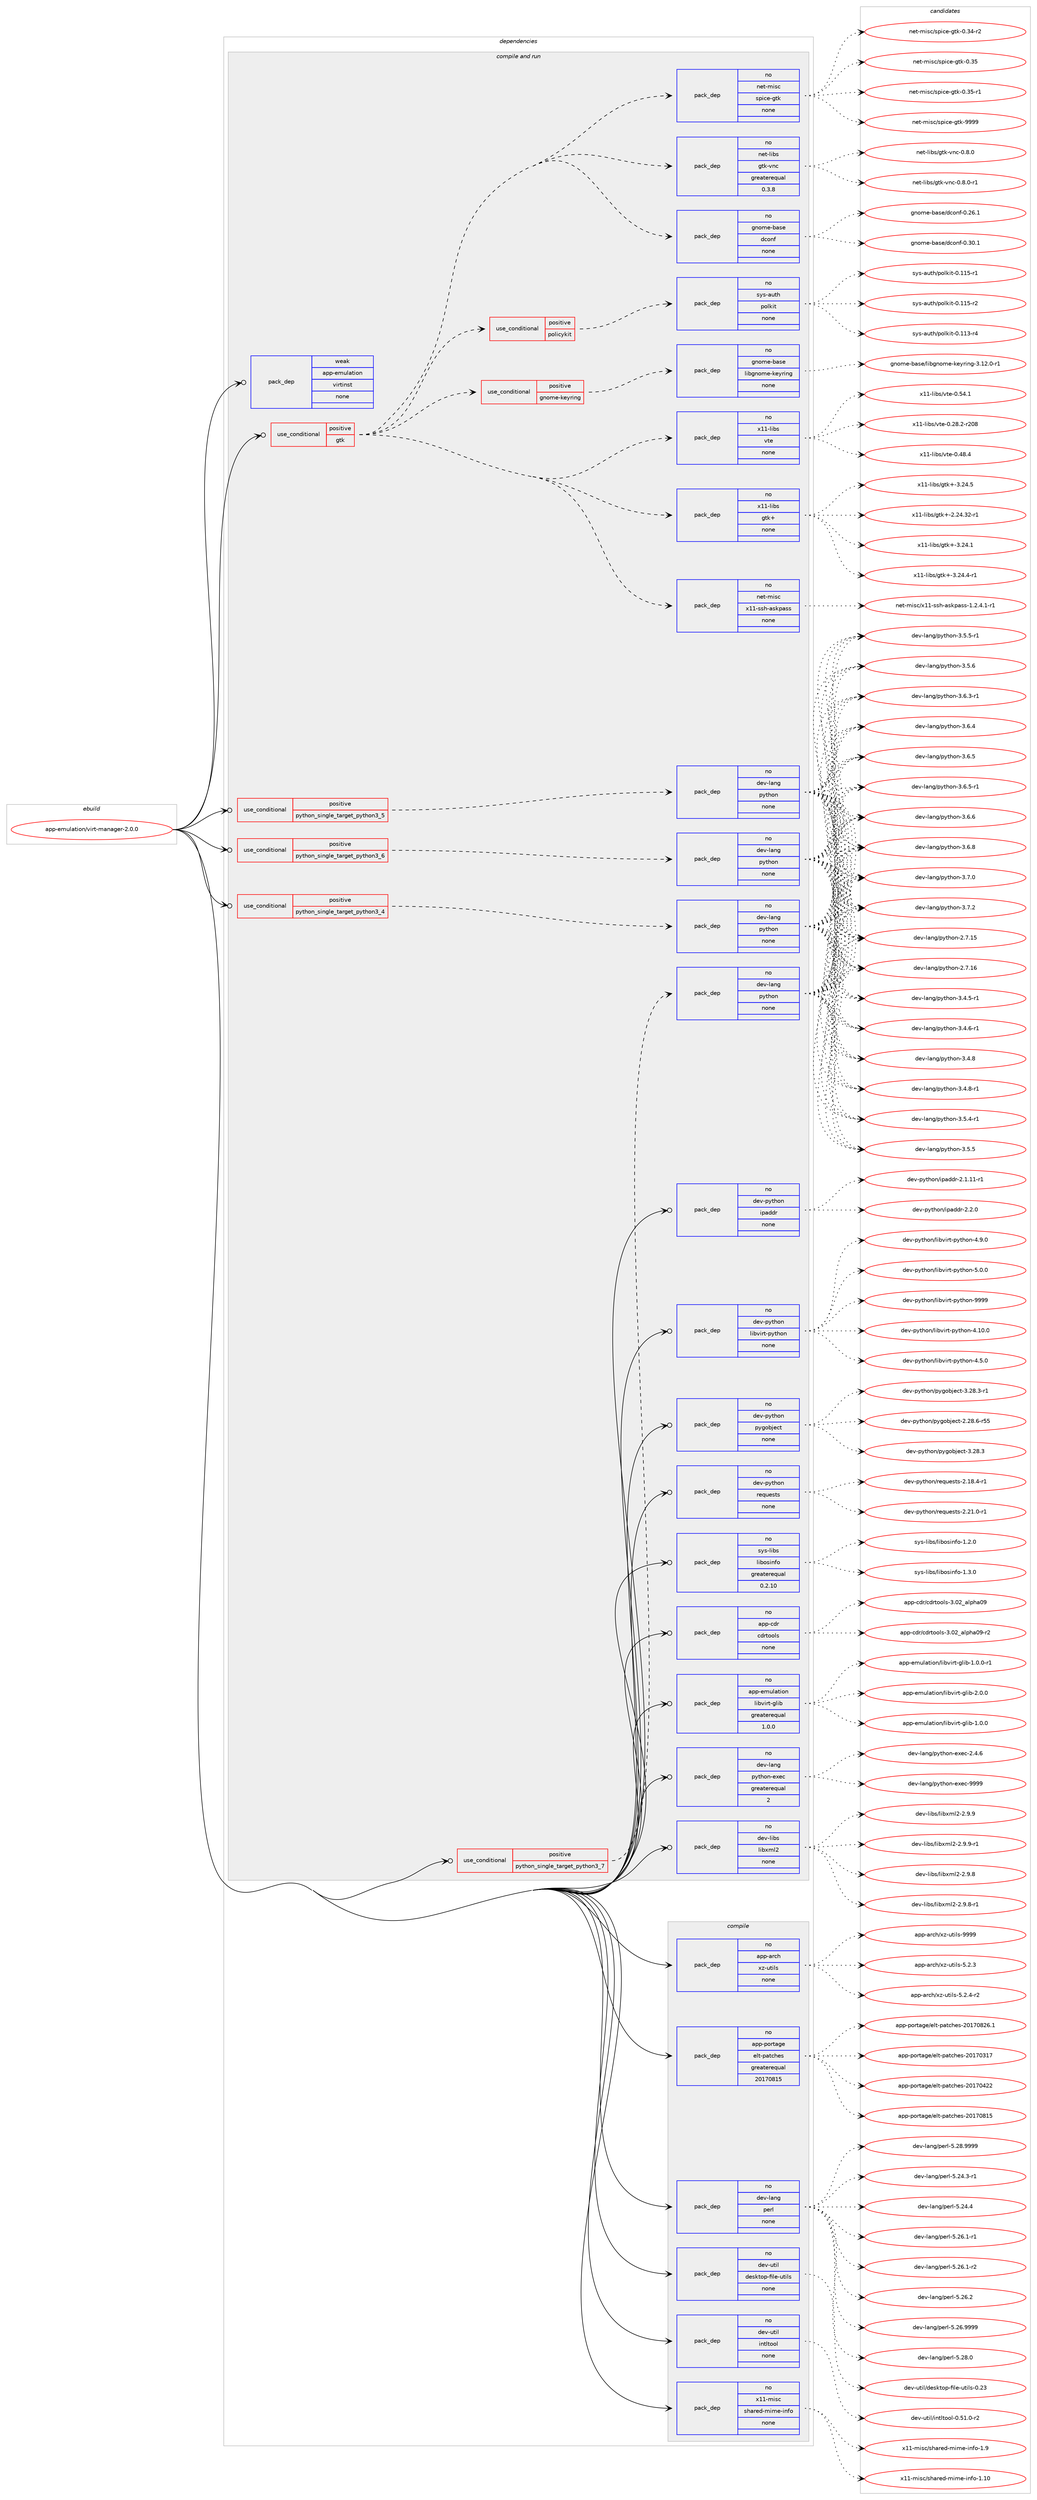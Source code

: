 digraph prolog {

# *************
# Graph options
# *************

newrank=true;
concentrate=true;
compound=true;
graph [rankdir=LR,fontname=Helvetica,fontsize=10,ranksep=1.5];#, ranksep=2.5, nodesep=0.2];
edge  [arrowhead=vee];
node  [fontname=Helvetica,fontsize=10];

# **********
# The ebuild
# **********

subgraph cluster_leftcol {
color=gray;
rank=same;
label=<<i>ebuild</i>>;
id [label="app-emulation/virt-manager-2.0.0", color=red, width=4, href="../app-emulation/virt-manager-2.0.0.svg"];
}

# ****************
# The dependencies
# ****************

subgraph cluster_midcol {
color=gray;
label=<<i>dependencies</i>>;
subgraph cluster_compile {
fillcolor="#eeeeee";
style=filled;
label=<<i>compile</i>>;
subgraph pack918458 {
dependency1289361 [label=<<TABLE BORDER="0" CELLBORDER="1" CELLSPACING="0" CELLPADDING="4" WIDTH="220"><TR><TD ROWSPAN="6" CELLPADDING="30">pack_dep</TD></TR><TR><TD WIDTH="110">no</TD></TR><TR><TD>app-arch</TD></TR><TR><TD>xz-utils</TD></TR><TR><TD>none</TD></TR><TR><TD></TD></TR></TABLE>>, shape=none, color=blue];
}
id:e -> dependency1289361:w [weight=20,style="solid",arrowhead="vee"];
subgraph pack918459 {
dependency1289362 [label=<<TABLE BORDER="0" CELLBORDER="1" CELLSPACING="0" CELLPADDING="4" WIDTH="220"><TR><TD ROWSPAN="6" CELLPADDING="30">pack_dep</TD></TR><TR><TD WIDTH="110">no</TD></TR><TR><TD>app-portage</TD></TR><TR><TD>elt-patches</TD></TR><TR><TD>greaterequal</TD></TR><TR><TD>20170815</TD></TR></TABLE>>, shape=none, color=blue];
}
id:e -> dependency1289362:w [weight=20,style="solid",arrowhead="vee"];
subgraph pack918460 {
dependency1289363 [label=<<TABLE BORDER="0" CELLBORDER="1" CELLSPACING="0" CELLPADDING="4" WIDTH="220"><TR><TD ROWSPAN="6" CELLPADDING="30">pack_dep</TD></TR><TR><TD WIDTH="110">no</TD></TR><TR><TD>dev-lang</TD></TR><TR><TD>perl</TD></TR><TR><TD>none</TD></TR><TR><TD></TD></TR></TABLE>>, shape=none, color=blue];
}
id:e -> dependency1289363:w [weight=20,style="solid",arrowhead="vee"];
subgraph pack918461 {
dependency1289364 [label=<<TABLE BORDER="0" CELLBORDER="1" CELLSPACING="0" CELLPADDING="4" WIDTH="220"><TR><TD ROWSPAN="6" CELLPADDING="30">pack_dep</TD></TR><TR><TD WIDTH="110">no</TD></TR><TR><TD>dev-util</TD></TR><TR><TD>desktop-file-utils</TD></TR><TR><TD>none</TD></TR><TR><TD></TD></TR></TABLE>>, shape=none, color=blue];
}
id:e -> dependency1289364:w [weight=20,style="solid",arrowhead="vee"];
subgraph pack918462 {
dependency1289365 [label=<<TABLE BORDER="0" CELLBORDER="1" CELLSPACING="0" CELLPADDING="4" WIDTH="220"><TR><TD ROWSPAN="6" CELLPADDING="30">pack_dep</TD></TR><TR><TD WIDTH="110">no</TD></TR><TR><TD>dev-util</TD></TR><TR><TD>intltool</TD></TR><TR><TD>none</TD></TR><TR><TD></TD></TR></TABLE>>, shape=none, color=blue];
}
id:e -> dependency1289365:w [weight=20,style="solid",arrowhead="vee"];
subgraph pack918463 {
dependency1289366 [label=<<TABLE BORDER="0" CELLBORDER="1" CELLSPACING="0" CELLPADDING="4" WIDTH="220"><TR><TD ROWSPAN="6" CELLPADDING="30">pack_dep</TD></TR><TR><TD WIDTH="110">no</TD></TR><TR><TD>x11-misc</TD></TR><TR><TD>shared-mime-info</TD></TR><TR><TD>none</TD></TR><TR><TD></TD></TR></TABLE>>, shape=none, color=blue];
}
id:e -> dependency1289366:w [weight=20,style="solid",arrowhead="vee"];
}
subgraph cluster_compileandrun {
fillcolor="#eeeeee";
style=filled;
label=<<i>compile and run</i>>;
subgraph cond350852 {
dependency1289367 [label=<<TABLE BORDER="0" CELLBORDER="1" CELLSPACING="0" CELLPADDING="4"><TR><TD ROWSPAN="3" CELLPADDING="10">use_conditional</TD></TR><TR><TD>positive</TD></TR><TR><TD>gtk</TD></TR></TABLE>>, shape=none, color=red];
subgraph pack918464 {
dependency1289368 [label=<<TABLE BORDER="0" CELLBORDER="1" CELLSPACING="0" CELLPADDING="4" WIDTH="220"><TR><TD ROWSPAN="6" CELLPADDING="30">pack_dep</TD></TR><TR><TD WIDTH="110">no</TD></TR><TR><TD>gnome-base</TD></TR><TR><TD>dconf</TD></TR><TR><TD>none</TD></TR><TR><TD></TD></TR></TABLE>>, shape=none, color=blue];
}
dependency1289367:e -> dependency1289368:w [weight=20,style="dashed",arrowhead="vee"];
subgraph pack918465 {
dependency1289369 [label=<<TABLE BORDER="0" CELLBORDER="1" CELLSPACING="0" CELLPADDING="4" WIDTH="220"><TR><TD ROWSPAN="6" CELLPADDING="30">pack_dep</TD></TR><TR><TD WIDTH="110">no</TD></TR><TR><TD>net-libs</TD></TR><TR><TD>gtk-vnc</TD></TR><TR><TD>greaterequal</TD></TR><TR><TD>0.3.8</TD></TR></TABLE>>, shape=none, color=blue];
}
dependency1289367:e -> dependency1289369:w [weight=20,style="dashed",arrowhead="vee"];
subgraph pack918466 {
dependency1289370 [label=<<TABLE BORDER="0" CELLBORDER="1" CELLSPACING="0" CELLPADDING="4" WIDTH="220"><TR><TD ROWSPAN="6" CELLPADDING="30">pack_dep</TD></TR><TR><TD WIDTH="110">no</TD></TR><TR><TD>net-misc</TD></TR><TR><TD>spice-gtk</TD></TR><TR><TD>none</TD></TR><TR><TD></TD></TR></TABLE>>, shape=none, color=blue];
}
dependency1289367:e -> dependency1289370:w [weight=20,style="dashed",arrowhead="vee"];
subgraph pack918467 {
dependency1289371 [label=<<TABLE BORDER="0" CELLBORDER="1" CELLSPACING="0" CELLPADDING="4" WIDTH="220"><TR><TD ROWSPAN="6" CELLPADDING="30">pack_dep</TD></TR><TR><TD WIDTH="110">no</TD></TR><TR><TD>net-misc</TD></TR><TR><TD>x11-ssh-askpass</TD></TR><TR><TD>none</TD></TR><TR><TD></TD></TR></TABLE>>, shape=none, color=blue];
}
dependency1289367:e -> dependency1289371:w [weight=20,style="dashed",arrowhead="vee"];
subgraph pack918468 {
dependency1289372 [label=<<TABLE BORDER="0" CELLBORDER="1" CELLSPACING="0" CELLPADDING="4" WIDTH="220"><TR><TD ROWSPAN="6" CELLPADDING="30">pack_dep</TD></TR><TR><TD WIDTH="110">no</TD></TR><TR><TD>x11-libs</TD></TR><TR><TD>gtk+</TD></TR><TR><TD>none</TD></TR><TR><TD></TD></TR></TABLE>>, shape=none, color=blue];
}
dependency1289367:e -> dependency1289372:w [weight=20,style="dashed",arrowhead="vee"];
subgraph pack918469 {
dependency1289373 [label=<<TABLE BORDER="0" CELLBORDER="1" CELLSPACING="0" CELLPADDING="4" WIDTH="220"><TR><TD ROWSPAN="6" CELLPADDING="30">pack_dep</TD></TR><TR><TD WIDTH="110">no</TD></TR><TR><TD>x11-libs</TD></TR><TR><TD>vte</TD></TR><TR><TD>none</TD></TR><TR><TD></TD></TR></TABLE>>, shape=none, color=blue];
}
dependency1289367:e -> dependency1289373:w [weight=20,style="dashed",arrowhead="vee"];
subgraph cond350853 {
dependency1289374 [label=<<TABLE BORDER="0" CELLBORDER="1" CELLSPACING="0" CELLPADDING="4"><TR><TD ROWSPAN="3" CELLPADDING="10">use_conditional</TD></TR><TR><TD>positive</TD></TR><TR><TD>gnome-keyring</TD></TR></TABLE>>, shape=none, color=red];
subgraph pack918470 {
dependency1289375 [label=<<TABLE BORDER="0" CELLBORDER="1" CELLSPACING="0" CELLPADDING="4" WIDTH="220"><TR><TD ROWSPAN="6" CELLPADDING="30">pack_dep</TD></TR><TR><TD WIDTH="110">no</TD></TR><TR><TD>gnome-base</TD></TR><TR><TD>libgnome-keyring</TD></TR><TR><TD>none</TD></TR><TR><TD></TD></TR></TABLE>>, shape=none, color=blue];
}
dependency1289374:e -> dependency1289375:w [weight=20,style="dashed",arrowhead="vee"];
}
dependency1289367:e -> dependency1289374:w [weight=20,style="dashed",arrowhead="vee"];
subgraph cond350854 {
dependency1289376 [label=<<TABLE BORDER="0" CELLBORDER="1" CELLSPACING="0" CELLPADDING="4"><TR><TD ROWSPAN="3" CELLPADDING="10">use_conditional</TD></TR><TR><TD>positive</TD></TR><TR><TD>policykit</TD></TR></TABLE>>, shape=none, color=red];
subgraph pack918471 {
dependency1289377 [label=<<TABLE BORDER="0" CELLBORDER="1" CELLSPACING="0" CELLPADDING="4" WIDTH="220"><TR><TD ROWSPAN="6" CELLPADDING="30">pack_dep</TD></TR><TR><TD WIDTH="110">no</TD></TR><TR><TD>sys-auth</TD></TR><TR><TD>polkit</TD></TR><TR><TD>none</TD></TR><TR><TD></TD></TR></TABLE>>, shape=none, color=blue];
}
dependency1289376:e -> dependency1289377:w [weight=20,style="dashed",arrowhead="vee"];
}
dependency1289367:e -> dependency1289376:w [weight=20,style="dashed",arrowhead="vee"];
}
id:e -> dependency1289367:w [weight=20,style="solid",arrowhead="odotvee"];
subgraph cond350855 {
dependency1289378 [label=<<TABLE BORDER="0" CELLBORDER="1" CELLSPACING="0" CELLPADDING="4"><TR><TD ROWSPAN="3" CELLPADDING="10">use_conditional</TD></TR><TR><TD>positive</TD></TR><TR><TD>python_single_target_python3_4</TD></TR></TABLE>>, shape=none, color=red];
subgraph pack918472 {
dependency1289379 [label=<<TABLE BORDER="0" CELLBORDER="1" CELLSPACING="0" CELLPADDING="4" WIDTH="220"><TR><TD ROWSPAN="6" CELLPADDING="30">pack_dep</TD></TR><TR><TD WIDTH="110">no</TD></TR><TR><TD>dev-lang</TD></TR><TR><TD>python</TD></TR><TR><TD>none</TD></TR><TR><TD></TD></TR></TABLE>>, shape=none, color=blue];
}
dependency1289378:e -> dependency1289379:w [weight=20,style="dashed",arrowhead="vee"];
}
id:e -> dependency1289378:w [weight=20,style="solid",arrowhead="odotvee"];
subgraph cond350856 {
dependency1289380 [label=<<TABLE BORDER="0" CELLBORDER="1" CELLSPACING="0" CELLPADDING="4"><TR><TD ROWSPAN="3" CELLPADDING="10">use_conditional</TD></TR><TR><TD>positive</TD></TR><TR><TD>python_single_target_python3_5</TD></TR></TABLE>>, shape=none, color=red];
subgraph pack918473 {
dependency1289381 [label=<<TABLE BORDER="0" CELLBORDER="1" CELLSPACING="0" CELLPADDING="4" WIDTH="220"><TR><TD ROWSPAN="6" CELLPADDING="30">pack_dep</TD></TR><TR><TD WIDTH="110">no</TD></TR><TR><TD>dev-lang</TD></TR><TR><TD>python</TD></TR><TR><TD>none</TD></TR><TR><TD></TD></TR></TABLE>>, shape=none, color=blue];
}
dependency1289380:e -> dependency1289381:w [weight=20,style="dashed",arrowhead="vee"];
}
id:e -> dependency1289380:w [weight=20,style="solid",arrowhead="odotvee"];
subgraph cond350857 {
dependency1289382 [label=<<TABLE BORDER="0" CELLBORDER="1" CELLSPACING="0" CELLPADDING="4"><TR><TD ROWSPAN="3" CELLPADDING="10">use_conditional</TD></TR><TR><TD>positive</TD></TR><TR><TD>python_single_target_python3_6</TD></TR></TABLE>>, shape=none, color=red];
subgraph pack918474 {
dependency1289383 [label=<<TABLE BORDER="0" CELLBORDER="1" CELLSPACING="0" CELLPADDING="4" WIDTH="220"><TR><TD ROWSPAN="6" CELLPADDING="30">pack_dep</TD></TR><TR><TD WIDTH="110">no</TD></TR><TR><TD>dev-lang</TD></TR><TR><TD>python</TD></TR><TR><TD>none</TD></TR><TR><TD></TD></TR></TABLE>>, shape=none, color=blue];
}
dependency1289382:e -> dependency1289383:w [weight=20,style="dashed",arrowhead="vee"];
}
id:e -> dependency1289382:w [weight=20,style="solid",arrowhead="odotvee"];
subgraph cond350858 {
dependency1289384 [label=<<TABLE BORDER="0" CELLBORDER="1" CELLSPACING="0" CELLPADDING="4"><TR><TD ROWSPAN="3" CELLPADDING="10">use_conditional</TD></TR><TR><TD>positive</TD></TR><TR><TD>python_single_target_python3_7</TD></TR></TABLE>>, shape=none, color=red];
subgraph pack918475 {
dependency1289385 [label=<<TABLE BORDER="0" CELLBORDER="1" CELLSPACING="0" CELLPADDING="4" WIDTH="220"><TR><TD ROWSPAN="6" CELLPADDING="30">pack_dep</TD></TR><TR><TD WIDTH="110">no</TD></TR><TR><TD>dev-lang</TD></TR><TR><TD>python</TD></TR><TR><TD>none</TD></TR><TR><TD></TD></TR></TABLE>>, shape=none, color=blue];
}
dependency1289384:e -> dependency1289385:w [weight=20,style="dashed",arrowhead="vee"];
}
id:e -> dependency1289384:w [weight=20,style="solid",arrowhead="odotvee"];
subgraph pack918476 {
dependency1289386 [label=<<TABLE BORDER="0" CELLBORDER="1" CELLSPACING="0" CELLPADDING="4" WIDTH="220"><TR><TD ROWSPAN="6" CELLPADDING="30">pack_dep</TD></TR><TR><TD WIDTH="110">no</TD></TR><TR><TD>app-cdr</TD></TR><TR><TD>cdrtools</TD></TR><TR><TD>none</TD></TR><TR><TD></TD></TR></TABLE>>, shape=none, color=blue];
}
id:e -> dependency1289386:w [weight=20,style="solid",arrowhead="odotvee"];
subgraph pack918477 {
dependency1289387 [label=<<TABLE BORDER="0" CELLBORDER="1" CELLSPACING="0" CELLPADDING="4" WIDTH="220"><TR><TD ROWSPAN="6" CELLPADDING="30">pack_dep</TD></TR><TR><TD WIDTH="110">no</TD></TR><TR><TD>app-emulation</TD></TR><TR><TD>libvirt-glib</TD></TR><TR><TD>greaterequal</TD></TR><TR><TD>1.0.0</TD></TR></TABLE>>, shape=none, color=blue];
}
id:e -> dependency1289387:w [weight=20,style="solid",arrowhead="odotvee"];
subgraph pack918478 {
dependency1289388 [label=<<TABLE BORDER="0" CELLBORDER="1" CELLSPACING="0" CELLPADDING="4" WIDTH="220"><TR><TD ROWSPAN="6" CELLPADDING="30">pack_dep</TD></TR><TR><TD WIDTH="110">no</TD></TR><TR><TD>dev-lang</TD></TR><TR><TD>python-exec</TD></TR><TR><TD>greaterequal</TD></TR><TR><TD>2</TD></TR></TABLE>>, shape=none, color=blue];
}
id:e -> dependency1289388:w [weight=20,style="solid",arrowhead="odotvee"];
subgraph pack918479 {
dependency1289389 [label=<<TABLE BORDER="0" CELLBORDER="1" CELLSPACING="0" CELLPADDING="4" WIDTH="220"><TR><TD ROWSPAN="6" CELLPADDING="30">pack_dep</TD></TR><TR><TD WIDTH="110">no</TD></TR><TR><TD>dev-libs</TD></TR><TR><TD>libxml2</TD></TR><TR><TD>none</TD></TR><TR><TD></TD></TR></TABLE>>, shape=none, color=blue];
}
id:e -> dependency1289389:w [weight=20,style="solid",arrowhead="odotvee"];
subgraph pack918480 {
dependency1289390 [label=<<TABLE BORDER="0" CELLBORDER="1" CELLSPACING="0" CELLPADDING="4" WIDTH="220"><TR><TD ROWSPAN="6" CELLPADDING="30">pack_dep</TD></TR><TR><TD WIDTH="110">no</TD></TR><TR><TD>dev-python</TD></TR><TR><TD>ipaddr</TD></TR><TR><TD>none</TD></TR><TR><TD></TD></TR></TABLE>>, shape=none, color=blue];
}
id:e -> dependency1289390:w [weight=20,style="solid",arrowhead="odotvee"];
subgraph pack918481 {
dependency1289391 [label=<<TABLE BORDER="0" CELLBORDER="1" CELLSPACING="0" CELLPADDING="4" WIDTH="220"><TR><TD ROWSPAN="6" CELLPADDING="30">pack_dep</TD></TR><TR><TD WIDTH="110">no</TD></TR><TR><TD>dev-python</TD></TR><TR><TD>libvirt-python</TD></TR><TR><TD>none</TD></TR><TR><TD></TD></TR></TABLE>>, shape=none, color=blue];
}
id:e -> dependency1289391:w [weight=20,style="solid",arrowhead="odotvee"];
subgraph pack918482 {
dependency1289392 [label=<<TABLE BORDER="0" CELLBORDER="1" CELLSPACING="0" CELLPADDING="4" WIDTH="220"><TR><TD ROWSPAN="6" CELLPADDING="30">pack_dep</TD></TR><TR><TD WIDTH="110">no</TD></TR><TR><TD>dev-python</TD></TR><TR><TD>pygobject</TD></TR><TR><TD>none</TD></TR><TR><TD></TD></TR></TABLE>>, shape=none, color=blue];
}
id:e -> dependency1289392:w [weight=20,style="solid",arrowhead="odotvee"];
subgraph pack918483 {
dependency1289393 [label=<<TABLE BORDER="0" CELLBORDER="1" CELLSPACING="0" CELLPADDING="4" WIDTH="220"><TR><TD ROWSPAN="6" CELLPADDING="30">pack_dep</TD></TR><TR><TD WIDTH="110">no</TD></TR><TR><TD>dev-python</TD></TR><TR><TD>requests</TD></TR><TR><TD>none</TD></TR><TR><TD></TD></TR></TABLE>>, shape=none, color=blue];
}
id:e -> dependency1289393:w [weight=20,style="solid",arrowhead="odotvee"];
subgraph pack918484 {
dependency1289394 [label=<<TABLE BORDER="0" CELLBORDER="1" CELLSPACING="0" CELLPADDING="4" WIDTH="220"><TR><TD ROWSPAN="6" CELLPADDING="30">pack_dep</TD></TR><TR><TD WIDTH="110">no</TD></TR><TR><TD>sys-libs</TD></TR><TR><TD>libosinfo</TD></TR><TR><TD>greaterequal</TD></TR><TR><TD>0.2.10</TD></TR></TABLE>>, shape=none, color=blue];
}
id:e -> dependency1289394:w [weight=20,style="solid",arrowhead="odotvee"];
subgraph pack918485 {
dependency1289395 [label=<<TABLE BORDER="0" CELLBORDER="1" CELLSPACING="0" CELLPADDING="4" WIDTH="220"><TR><TD ROWSPAN="6" CELLPADDING="30">pack_dep</TD></TR><TR><TD WIDTH="110">weak</TD></TR><TR><TD>app-emulation</TD></TR><TR><TD>virtinst</TD></TR><TR><TD>none</TD></TR><TR><TD></TD></TR></TABLE>>, shape=none, color=blue];
}
id:e -> dependency1289395:w [weight=20,style="solid",arrowhead="odotvee"];
}
subgraph cluster_run {
fillcolor="#eeeeee";
style=filled;
label=<<i>run</i>>;
}
}

# **************
# The candidates
# **************

subgraph cluster_choices {
rank=same;
color=gray;
label=<<i>candidates</i>>;

subgraph choice918458 {
color=black;
nodesep=1;
choice971121124597114991044712012245117116105108115455346504651 [label="app-arch/xz-utils-5.2.3", color=red, width=4,href="../app-arch/xz-utils-5.2.3.svg"];
choice9711211245971149910447120122451171161051081154553465046524511450 [label="app-arch/xz-utils-5.2.4-r2", color=red, width=4,href="../app-arch/xz-utils-5.2.4-r2.svg"];
choice9711211245971149910447120122451171161051081154557575757 [label="app-arch/xz-utils-9999", color=red, width=4,href="../app-arch/xz-utils-9999.svg"];
dependency1289361:e -> choice971121124597114991044712012245117116105108115455346504651:w [style=dotted,weight="100"];
dependency1289361:e -> choice9711211245971149910447120122451171161051081154553465046524511450:w [style=dotted,weight="100"];
dependency1289361:e -> choice9711211245971149910447120122451171161051081154557575757:w [style=dotted,weight="100"];
}
subgraph choice918459 {
color=black;
nodesep=1;
choice97112112451121111141169710310147101108116451129711699104101115455048495548514955 [label="app-portage/elt-patches-20170317", color=red, width=4,href="../app-portage/elt-patches-20170317.svg"];
choice97112112451121111141169710310147101108116451129711699104101115455048495548525050 [label="app-portage/elt-patches-20170422", color=red, width=4,href="../app-portage/elt-patches-20170422.svg"];
choice97112112451121111141169710310147101108116451129711699104101115455048495548564953 [label="app-portage/elt-patches-20170815", color=red, width=4,href="../app-portage/elt-patches-20170815.svg"];
choice971121124511211111411697103101471011081164511297116991041011154550484955485650544649 [label="app-portage/elt-patches-20170826.1", color=red, width=4,href="../app-portage/elt-patches-20170826.1.svg"];
dependency1289362:e -> choice97112112451121111141169710310147101108116451129711699104101115455048495548514955:w [style=dotted,weight="100"];
dependency1289362:e -> choice97112112451121111141169710310147101108116451129711699104101115455048495548525050:w [style=dotted,weight="100"];
dependency1289362:e -> choice97112112451121111141169710310147101108116451129711699104101115455048495548564953:w [style=dotted,weight="100"];
dependency1289362:e -> choice971121124511211111411697103101471011081164511297116991041011154550484955485650544649:w [style=dotted,weight="100"];
}
subgraph choice918460 {
color=black;
nodesep=1;
choice100101118451089711010347112101114108455346505246514511449 [label="dev-lang/perl-5.24.3-r1", color=red, width=4,href="../dev-lang/perl-5.24.3-r1.svg"];
choice10010111845108971101034711210111410845534650524652 [label="dev-lang/perl-5.24.4", color=red, width=4,href="../dev-lang/perl-5.24.4.svg"];
choice100101118451089711010347112101114108455346505446494511449 [label="dev-lang/perl-5.26.1-r1", color=red, width=4,href="../dev-lang/perl-5.26.1-r1.svg"];
choice100101118451089711010347112101114108455346505446494511450 [label="dev-lang/perl-5.26.1-r2", color=red, width=4,href="../dev-lang/perl-5.26.1-r2.svg"];
choice10010111845108971101034711210111410845534650544650 [label="dev-lang/perl-5.26.2", color=red, width=4,href="../dev-lang/perl-5.26.2.svg"];
choice10010111845108971101034711210111410845534650544657575757 [label="dev-lang/perl-5.26.9999", color=red, width=4,href="../dev-lang/perl-5.26.9999.svg"];
choice10010111845108971101034711210111410845534650564648 [label="dev-lang/perl-5.28.0", color=red, width=4,href="../dev-lang/perl-5.28.0.svg"];
choice10010111845108971101034711210111410845534650564657575757 [label="dev-lang/perl-5.28.9999", color=red, width=4,href="../dev-lang/perl-5.28.9999.svg"];
dependency1289363:e -> choice100101118451089711010347112101114108455346505246514511449:w [style=dotted,weight="100"];
dependency1289363:e -> choice10010111845108971101034711210111410845534650524652:w [style=dotted,weight="100"];
dependency1289363:e -> choice100101118451089711010347112101114108455346505446494511449:w [style=dotted,weight="100"];
dependency1289363:e -> choice100101118451089711010347112101114108455346505446494511450:w [style=dotted,weight="100"];
dependency1289363:e -> choice10010111845108971101034711210111410845534650544650:w [style=dotted,weight="100"];
dependency1289363:e -> choice10010111845108971101034711210111410845534650544657575757:w [style=dotted,weight="100"];
dependency1289363:e -> choice10010111845108971101034711210111410845534650564648:w [style=dotted,weight="100"];
dependency1289363:e -> choice10010111845108971101034711210111410845534650564657575757:w [style=dotted,weight="100"];
}
subgraph choice918461 {
color=black;
nodesep=1;
choice100101118451171161051084710010111510711611111245102105108101451171161051081154548465051 [label="dev-util/desktop-file-utils-0.23", color=red, width=4,href="../dev-util/desktop-file-utils-0.23.svg"];
dependency1289364:e -> choice100101118451171161051084710010111510711611111245102105108101451171161051081154548465051:w [style=dotted,weight="100"];
}
subgraph choice918462 {
color=black;
nodesep=1;
choice1001011184511711610510847105110116108116111111108454846534946484511450 [label="dev-util/intltool-0.51.0-r2", color=red, width=4,href="../dev-util/intltool-0.51.0-r2.svg"];
dependency1289365:e -> choice1001011184511711610510847105110116108116111111108454846534946484511450:w [style=dotted,weight="100"];
}
subgraph choice918463 {
color=black;
nodesep=1;
choice12049494510910511599471151049711410110045109105109101451051101021114549464948 [label="x11-misc/shared-mime-info-1.10", color=red, width=4,href="../x11-misc/shared-mime-info-1.10.svg"];
choice120494945109105115994711510497114101100451091051091014510511010211145494657 [label="x11-misc/shared-mime-info-1.9", color=red, width=4,href="../x11-misc/shared-mime-info-1.9.svg"];
dependency1289366:e -> choice12049494510910511599471151049711410110045109105109101451051101021114549464948:w [style=dotted,weight="100"];
dependency1289366:e -> choice120494945109105115994711510497114101100451091051091014510511010211145494657:w [style=dotted,weight="100"];
}
subgraph choice918464 {
color=black;
nodesep=1;
choice103110111109101459897115101471009911111010245484650544649 [label="gnome-base/dconf-0.26.1", color=red, width=4,href="../gnome-base/dconf-0.26.1.svg"];
choice103110111109101459897115101471009911111010245484651484649 [label="gnome-base/dconf-0.30.1", color=red, width=4,href="../gnome-base/dconf-0.30.1.svg"];
dependency1289368:e -> choice103110111109101459897115101471009911111010245484650544649:w [style=dotted,weight="100"];
dependency1289368:e -> choice103110111109101459897115101471009911111010245484651484649:w [style=dotted,weight="100"];
}
subgraph choice918465 {
color=black;
nodesep=1;
choice1101011164510810598115471031161074511811099454846564648 [label="net-libs/gtk-vnc-0.8.0", color=red, width=4,href="../net-libs/gtk-vnc-0.8.0.svg"];
choice11010111645108105981154710311610745118110994548465646484511449 [label="net-libs/gtk-vnc-0.8.0-r1", color=red, width=4,href="../net-libs/gtk-vnc-0.8.0-r1.svg"];
dependency1289369:e -> choice1101011164510810598115471031161074511811099454846564648:w [style=dotted,weight="100"];
dependency1289369:e -> choice11010111645108105981154710311610745118110994548465646484511449:w [style=dotted,weight="100"];
}
subgraph choice918466 {
color=black;
nodesep=1;
choice110101116451091051159947115112105991014510311610745484651524511450 [label="net-misc/spice-gtk-0.34-r2", color=red, width=4,href="../net-misc/spice-gtk-0.34-r2.svg"];
choice11010111645109105115994711511210599101451031161074548465153 [label="net-misc/spice-gtk-0.35", color=red, width=4,href="../net-misc/spice-gtk-0.35.svg"];
choice110101116451091051159947115112105991014510311610745484651534511449 [label="net-misc/spice-gtk-0.35-r1", color=red, width=4,href="../net-misc/spice-gtk-0.35-r1.svg"];
choice11010111645109105115994711511210599101451031161074557575757 [label="net-misc/spice-gtk-9999", color=red, width=4,href="../net-misc/spice-gtk-9999.svg"];
dependency1289370:e -> choice110101116451091051159947115112105991014510311610745484651524511450:w [style=dotted,weight="100"];
dependency1289370:e -> choice11010111645109105115994711511210599101451031161074548465153:w [style=dotted,weight="100"];
dependency1289370:e -> choice110101116451091051159947115112105991014510311610745484651534511449:w [style=dotted,weight="100"];
dependency1289370:e -> choice11010111645109105115994711511210599101451031161074557575757:w [style=dotted,weight="100"];
}
subgraph choice918467 {
color=black;
nodesep=1;
choice11010111645109105115994712049494511511510445971151071129711511545494650465246494511449 [label="net-misc/x11-ssh-askpass-1.2.4.1-r1", color=red, width=4,href="../net-misc/x11-ssh-askpass-1.2.4.1-r1.svg"];
dependency1289371:e -> choice11010111645109105115994712049494511511510445971151071129711511545494650465246494511449:w [style=dotted,weight="100"];
}
subgraph choice918468 {
color=black;
nodesep=1;
choice12049494510810598115471031161074345504650524651504511449 [label="x11-libs/gtk+-2.24.32-r1", color=red, width=4,href="../x11-libs/gtk+-2.24.32-r1.svg"];
choice12049494510810598115471031161074345514650524649 [label="x11-libs/gtk+-3.24.1", color=red, width=4,href="../x11-libs/gtk+-3.24.1.svg"];
choice120494945108105981154710311610743455146505246524511449 [label="x11-libs/gtk+-3.24.4-r1", color=red, width=4,href="../x11-libs/gtk+-3.24.4-r1.svg"];
choice12049494510810598115471031161074345514650524653 [label="x11-libs/gtk+-3.24.5", color=red, width=4,href="../x11-libs/gtk+-3.24.5.svg"];
dependency1289372:e -> choice12049494510810598115471031161074345504650524651504511449:w [style=dotted,weight="100"];
dependency1289372:e -> choice12049494510810598115471031161074345514650524649:w [style=dotted,weight="100"];
dependency1289372:e -> choice120494945108105981154710311610743455146505246524511449:w [style=dotted,weight="100"];
dependency1289372:e -> choice12049494510810598115471031161074345514650524653:w [style=dotted,weight="100"];
}
subgraph choice918469 {
color=black;
nodesep=1;
choice12049494510810598115471181161014548465056465045114504856 [label="x11-libs/vte-0.28.2-r208", color=red, width=4,href="../x11-libs/vte-0.28.2-r208.svg"];
choice120494945108105981154711811610145484652564652 [label="x11-libs/vte-0.48.4", color=red, width=4,href="../x11-libs/vte-0.48.4.svg"];
choice120494945108105981154711811610145484653524649 [label="x11-libs/vte-0.54.1", color=red, width=4,href="../x11-libs/vte-0.54.1.svg"];
dependency1289373:e -> choice12049494510810598115471181161014548465056465045114504856:w [style=dotted,weight="100"];
dependency1289373:e -> choice120494945108105981154711811610145484652564652:w [style=dotted,weight="100"];
dependency1289373:e -> choice120494945108105981154711811610145484653524649:w [style=dotted,weight="100"];
}
subgraph choice918470 {
color=black;
nodesep=1;
choice103110111109101459897115101471081059810311011110910145107101121114105110103455146495046484511449 [label="gnome-base/libgnome-keyring-3.12.0-r1", color=red, width=4,href="../gnome-base/libgnome-keyring-3.12.0-r1.svg"];
dependency1289375:e -> choice103110111109101459897115101471081059810311011110910145107101121114105110103455146495046484511449:w [style=dotted,weight="100"];
}
subgraph choice918471 {
color=black;
nodesep=1;
choice1151211154597117116104471121111081071051164548464949514511452 [label="sys-auth/polkit-0.113-r4", color=red, width=4,href="../sys-auth/polkit-0.113-r4.svg"];
choice1151211154597117116104471121111081071051164548464949534511449 [label="sys-auth/polkit-0.115-r1", color=red, width=4,href="../sys-auth/polkit-0.115-r1.svg"];
choice1151211154597117116104471121111081071051164548464949534511450 [label="sys-auth/polkit-0.115-r2", color=red, width=4,href="../sys-auth/polkit-0.115-r2.svg"];
dependency1289377:e -> choice1151211154597117116104471121111081071051164548464949514511452:w [style=dotted,weight="100"];
dependency1289377:e -> choice1151211154597117116104471121111081071051164548464949534511449:w [style=dotted,weight="100"];
dependency1289377:e -> choice1151211154597117116104471121111081071051164548464949534511450:w [style=dotted,weight="100"];
}
subgraph choice918472 {
color=black;
nodesep=1;
choice10010111845108971101034711212111610411111045504655464953 [label="dev-lang/python-2.7.15", color=red, width=4,href="../dev-lang/python-2.7.15.svg"];
choice10010111845108971101034711212111610411111045504655464954 [label="dev-lang/python-2.7.16", color=red, width=4,href="../dev-lang/python-2.7.16.svg"];
choice1001011184510897110103471121211161041111104551465246534511449 [label="dev-lang/python-3.4.5-r1", color=red, width=4,href="../dev-lang/python-3.4.5-r1.svg"];
choice1001011184510897110103471121211161041111104551465246544511449 [label="dev-lang/python-3.4.6-r1", color=red, width=4,href="../dev-lang/python-3.4.6-r1.svg"];
choice100101118451089711010347112121116104111110455146524656 [label="dev-lang/python-3.4.8", color=red, width=4,href="../dev-lang/python-3.4.8.svg"];
choice1001011184510897110103471121211161041111104551465246564511449 [label="dev-lang/python-3.4.8-r1", color=red, width=4,href="../dev-lang/python-3.4.8-r1.svg"];
choice1001011184510897110103471121211161041111104551465346524511449 [label="dev-lang/python-3.5.4-r1", color=red, width=4,href="../dev-lang/python-3.5.4-r1.svg"];
choice100101118451089711010347112121116104111110455146534653 [label="dev-lang/python-3.5.5", color=red, width=4,href="../dev-lang/python-3.5.5.svg"];
choice1001011184510897110103471121211161041111104551465346534511449 [label="dev-lang/python-3.5.5-r1", color=red, width=4,href="../dev-lang/python-3.5.5-r1.svg"];
choice100101118451089711010347112121116104111110455146534654 [label="dev-lang/python-3.5.6", color=red, width=4,href="../dev-lang/python-3.5.6.svg"];
choice1001011184510897110103471121211161041111104551465446514511449 [label="dev-lang/python-3.6.3-r1", color=red, width=4,href="../dev-lang/python-3.6.3-r1.svg"];
choice100101118451089711010347112121116104111110455146544652 [label="dev-lang/python-3.6.4", color=red, width=4,href="../dev-lang/python-3.6.4.svg"];
choice100101118451089711010347112121116104111110455146544653 [label="dev-lang/python-3.6.5", color=red, width=4,href="../dev-lang/python-3.6.5.svg"];
choice1001011184510897110103471121211161041111104551465446534511449 [label="dev-lang/python-3.6.5-r1", color=red, width=4,href="../dev-lang/python-3.6.5-r1.svg"];
choice100101118451089711010347112121116104111110455146544654 [label="dev-lang/python-3.6.6", color=red, width=4,href="../dev-lang/python-3.6.6.svg"];
choice100101118451089711010347112121116104111110455146544656 [label="dev-lang/python-3.6.8", color=red, width=4,href="../dev-lang/python-3.6.8.svg"];
choice100101118451089711010347112121116104111110455146554648 [label="dev-lang/python-3.7.0", color=red, width=4,href="../dev-lang/python-3.7.0.svg"];
choice100101118451089711010347112121116104111110455146554650 [label="dev-lang/python-3.7.2", color=red, width=4,href="../dev-lang/python-3.7.2.svg"];
dependency1289379:e -> choice10010111845108971101034711212111610411111045504655464953:w [style=dotted,weight="100"];
dependency1289379:e -> choice10010111845108971101034711212111610411111045504655464954:w [style=dotted,weight="100"];
dependency1289379:e -> choice1001011184510897110103471121211161041111104551465246534511449:w [style=dotted,weight="100"];
dependency1289379:e -> choice1001011184510897110103471121211161041111104551465246544511449:w [style=dotted,weight="100"];
dependency1289379:e -> choice100101118451089711010347112121116104111110455146524656:w [style=dotted,weight="100"];
dependency1289379:e -> choice1001011184510897110103471121211161041111104551465246564511449:w [style=dotted,weight="100"];
dependency1289379:e -> choice1001011184510897110103471121211161041111104551465346524511449:w [style=dotted,weight="100"];
dependency1289379:e -> choice100101118451089711010347112121116104111110455146534653:w [style=dotted,weight="100"];
dependency1289379:e -> choice1001011184510897110103471121211161041111104551465346534511449:w [style=dotted,weight="100"];
dependency1289379:e -> choice100101118451089711010347112121116104111110455146534654:w [style=dotted,weight="100"];
dependency1289379:e -> choice1001011184510897110103471121211161041111104551465446514511449:w [style=dotted,weight="100"];
dependency1289379:e -> choice100101118451089711010347112121116104111110455146544652:w [style=dotted,weight="100"];
dependency1289379:e -> choice100101118451089711010347112121116104111110455146544653:w [style=dotted,weight="100"];
dependency1289379:e -> choice1001011184510897110103471121211161041111104551465446534511449:w [style=dotted,weight="100"];
dependency1289379:e -> choice100101118451089711010347112121116104111110455146544654:w [style=dotted,weight="100"];
dependency1289379:e -> choice100101118451089711010347112121116104111110455146544656:w [style=dotted,weight="100"];
dependency1289379:e -> choice100101118451089711010347112121116104111110455146554648:w [style=dotted,weight="100"];
dependency1289379:e -> choice100101118451089711010347112121116104111110455146554650:w [style=dotted,weight="100"];
}
subgraph choice918473 {
color=black;
nodesep=1;
choice10010111845108971101034711212111610411111045504655464953 [label="dev-lang/python-2.7.15", color=red, width=4,href="../dev-lang/python-2.7.15.svg"];
choice10010111845108971101034711212111610411111045504655464954 [label="dev-lang/python-2.7.16", color=red, width=4,href="../dev-lang/python-2.7.16.svg"];
choice1001011184510897110103471121211161041111104551465246534511449 [label="dev-lang/python-3.4.5-r1", color=red, width=4,href="../dev-lang/python-3.4.5-r1.svg"];
choice1001011184510897110103471121211161041111104551465246544511449 [label="dev-lang/python-3.4.6-r1", color=red, width=4,href="../dev-lang/python-3.4.6-r1.svg"];
choice100101118451089711010347112121116104111110455146524656 [label="dev-lang/python-3.4.8", color=red, width=4,href="../dev-lang/python-3.4.8.svg"];
choice1001011184510897110103471121211161041111104551465246564511449 [label="dev-lang/python-3.4.8-r1", color=red, width=4,href="../dev-lang/python-3.4.8-r1.svg"];
choice1001011184510897110103471121211161041111104551465346524511449 [label="dev-lang/python-3.5.4-r1", color=red, width=4,href="../dev-lang/python-3.5.4-r1.svg"];
choice100101118451089711010347112121116104111110455146534653 [label="dev-lang/python-3.5.5", color=red, width=4,href="../dev-lang/python-3.5.5.svg"];
choice1001011184510897110103471121211161041111104551465346534511449 [label="dev-lang/python-3.5.5-r1", color=red, width=4,href="../dev-lang/python-3.5.5-r1.svg"];
choice100101118451089711010347112121116104111110455146534654 [label="dev-lang/python-3.5.6", color=red, width=4,href="../dev-lang/python-3.5.6.svg"];
choice1001011184510897110103471121211161041111104551465446514511449 [label="dev-lang/python-3.6.3-r1", color=red, width=4,href="../dev-lang/python-3.6.3-r1.svg"];
choice100101118451089711010347112121116104111110455146544652 [label="dev-lang/python-3.6.4", color=red, width=4,href="../dev-lang/python-3.6.4.svg"];
choice100101118451089711010347112121116104111110455146544653 [label="dev-lang/python-3.6.5", color=red, width=4,href="../dev-lang/python-3.6.5.svg"];
choice1001011184510897110103471121211161041111104551465446534511449 [label="dev-lang/python-3.6.5-r1", color=red, width=4,href="../dev-lang/python-3.6.5-r1.svg"];
choice100101118451089711010347112121116104111110455146544654 [label="dev-lang/python-3.6.6", color=red, width=4,href="../dev-lang/python-3.6.6.svg"];
choice100101118451089711010347112121116104111110455146544656 [label="dev-lang/python-3.6.8", color=red, width=4,href="../dev-lang/python-3.6.8.svg"];
choice100101118451089711010347112121116104111110455146554648 [label="dev-lang/python-3.7.0", color=red, width=4,href="../dev-lang/python-3.7.0.svg"];
choice100101118451089711010347112121116104111110455146554650 [label="dev-lang/python-3.7.2", color=red, width=4,href="../dev-lang/python-3.7.2.svg"];
dependency1289381:e -> choice10010111845108971101034711212111610411111045504655464953:w [style=dotted,weight="100"];
dependency1289381:e -> choice10010111845108971101034711212111610411111045504655464954:w [style=dotted,weight="100"];
dependency1289381:e -> choice1001011184510897110103471121211161041111104551465246534511449:w [style=dotted,weight="100"];
dependency1289381:e -> choice1001011184510897110103471121211161041111104551465246544511449:w [style=dotted,weight="100"];
dependency1289381:e -> choice100101118451089711010347112121116104111110455146524656:w [style=dotted,weight="100"];
dependency1289381:e -> choice1001011184510897110103471121211161041111104551465246564511449:w [style=dotted,weight="100"];
dependency1289381:e -> choice1001011184510897110103471121211161041111104551465346524511449:w [style=dotted,weight="100"];
dependency1289381:e -> choice100101118451089711010347112121116104111110455146534653:w [style=dotted,weight="100"];
dependency1289381:e -> choice1001011184510897110103471121211161041111104551465346534511449:w [style=dotted,weight="100"];
dependency1289381:e -> choice100101118451089711010347112121116104111110455146534654:w [style=dotted,weight="100"];
dependency1289381:e -> choice1001011184510897110103471121211161041111104551465446514511449:w [style=dotted,weight="100"];
dependency1289381:e -> choice100101118451089711010347112121116104111110455146544652:w [style=dotted,weight="100"];
dependency1289381:e -> choice100101118451089711010347112121116104111110455146544653:w [style=dotted,weight="100"];
dependency1289381:e -> choice1001011184510897110103471121211161041111104551465446534511449:w [style=dotted,weight="100"];
dependency1289381:e -> choice100101118451089711010347112121116104111110455146544654:w [style=dotted,weight="100"];
dependency1289381:e -> choice100101118451089711010347112121116104111110455146544656:w [style=dotted,weight="100"];
dependency1289381:e -> choice100101118451089711010347112121116104111110455146554648:w [style=dotted,weight="100"];
dependency1289381:e -> choice100101118451089711010347112121116104111110455146554650:w [style=dotted,weight="100"];
}
subgraph choice918474 {
color=black;
nodesep=1;
choice10010111845108971101034711212111610411111045504655464953 [label="dev-lang/python-2.7.15", color=red, width=4,href="../dev-lang/python-2.7.15.svg"];
choice10010111845108971101034711212111610411111045504655464954 [label="dev-lang/python-2.7.16", color=red, width=4,href="../dev-lang/python-2.7.16.svg"];
choice1001011184510897110103471121211161041111104551465246534511449 [label="dev-lang/python-3.4.5-r1", color=red, width=4,href="../dev-lang/python-3.4.5-r1.svg"];
choice1001011184510897110103471121211161041111104551465246544511449 [label="dev-lang/python-3.4.6-r1", color=red, width=4,href="../dev-lang/python-3.4.6-r1.svg"];
choice100101118451089711010347112121116104111110455146524656 [label="dev-lang/python-3.4.8", color=red, width=4,href="../dev-lang/python-3.4.8.svg"];
choice1001011184510897110103471121211161041111104551465246564511449 [label="dev-lang/python-3.4.8-r1", color=red, width=4,href="../dev-lang/python-3.4.8-r1.svg"];
choice1001011184510897110103471121211161041111104551465346524511449 [label="dev-lang/python-3.5.4-r1", color=red, width=4,href="../dev-lang/python-3.5.4-r1.svg"];
choice100101118451089711010347112121116104111110455146534653 [label="dev-lang/python-3.5.5", color=red, width=4,href="../dev-lang/python-3.5.5.svg"];
choice1001011184510897110103471121211161041111104551465346534511449 [label="dev-lang/python-3.5.5-r1", color=red, width=4,href="../dev-lang/python-3.5.5-r1.svg"];
choice100101118451089711010347112121116104111110455146534654 [label="dev-lang/python-3.5.6", color=red, width=4,href="../dev-lang/python-3.5.6.svg"];
choice1001011184510897110103471121211161041111104551465446514511449 [label="dev-lang/python-3.6.3-r1", color=red, width=4,href="../dev-lang/python-3.6.3-r1.svg"];
choice100101118451089711010347112121116104111110455146544652 [label="dev-lang/python-3.6.4", color=red, width=4,href="../dev-lang/python-3.6.4.svg"];
choice100101118451089711010347112121116104111110455146544653 [label="dev-lang/python-3.6.5", color=red, width=4,href="../dev-lang/python-3.6.5.svg"];
choice1001011184510897110103471121211161041111104551465446534511449 [label="dev-lang/python-3.6.5-r1", color=red, width=4,href="../dev-lang/python-3.6.5-r1.svg"];
choice100101118451089711010347112121116104111110455146544654 [label="dev-lang/python-3.6.6", color=red, width=4,href="../dev-lang/python-3.6.6.svg"];
choice100101118451089711010347112121116104111110455146544656 [label="dev-lang/python-3.6.8", color=red, width=4,href="../dev-lang/python-3.6.8.svg"];
choice100101118451089711010347112121116104111110455146554648 [label="dev-lang/python-3.7.0", color=red, width=4,href="../dev-lang/python-3.7.0.svg"];
choice100101118451089711010347112121116104111110455146554650 [label="dev-lang/python-3.7.2", color=red, width=4,href="../dev-lang/python-3.7.2.svg"];
dependency1289383:e -> choice10010111845108971101034711212111610411111045504655464953:w [style=dotted,weight="100"];
dependency1289383:e -> choice10010111845108971101034711212111610411111045504655464954:w [style=dotted,weight="100"];
dependency1289383:e -> choice1001011184510897110103471121211161041111104551465246534511449:w [style=dotted,weight="100"];
dependency1289383:e -> choice1001011184510897110103471121211161041111104551465246544511449:w [style=dotted,weight="100"];
dependency1289383:e -> choice100101118451089711010347112121116104111110455146524656:w [style=dotted,weight="100"];
dependency1289383:e -> choice1001011184510897110103471121211161041111104551465246564511449:w [style=dotted,weight="100"];
dependency1289383:e -> choice1001011184510897110103471121211161041111104551465346524511449:w [style=dotted,weight="100"];
dependency1289383:e -> choice100101118451089711010347112121116104111110455146534653:w [style=dotted,weight="100"];
dependency1289383:e -> choice1001011184510897110103471121211161041111104551465346534511449:w [style=dotted,weight="100"];
dependency1289383:e -> choice100101118451089711010347112121116104111110455146534654:w [style=dotted,weight="100"];
dependency1289383:e -> choice1001011184510897110103471121211161041111104551465446514511449:w [style=dotted,weight="100"];
dependency1289383:e -> choice100101118451089711010347112121116104111110455146544652:w [style=dotted,weight="100"];
dependency1289383:e -> choice100101118451089711010347112121116104111110455146544653:w [style=dotted,weight="100"];
dependency1289383:e -> choice1001011184510897110103471121211161041111104551465446534511449:w [style=dotted,weight="100"];
dependency1289383:e -> choice100101118451089711010347112121116104111110455146544654:w [style=dotted,weight="100"];
dependency1289383:e -> choice100101118451089711010347112121116104111110455146544656:w [style=dotted,weight="100"];
dependency1289383:e -> choice100101118451089711010347112121116104111110455146554648:w [style=dotted,weight="100"];
dependency1289383:e -> choice100101118451089711010347112121116104111110455146554650:w [style=dotted,weight="100"];
}
subgraph choice918475 {
color=black;
nodesep=1;
choice10010111845108971101034711212111610411111045504655464953 [label="dev-lang/python-2.7.15", color=red, width=4,href="../dev-lang/python-2.7.15.svg"];
choice10010111845108971101034711212111610411111045504655464954 [label="dev-lang/python-2.7.16", color=red, width=4,href="../dev-lang/python-2.7.16.svg"];
choice1001011184510897110103471121211161041111104551465246534511449 [label="dev-lang/python-3.4.5-r1", color=red, width=4,href="../dev-lang/python-3.4.5-r1.svg"];
choice1001011184510897110103471121211161041111104551465246544511449 [label="dev-lang/python-3.4.6-r1", color=red, width=4,href="../dev-lang/python-3.4.6-r1.svg"];
choice100101118451089711010347112121116104111110455146524656 [label="dev-lang/python-3.4.8", color=red, width=4,href="../dev-lang/python-3.4.8.svg"];
choice1001011184510897110103471121211161041111104551465246564511449 [label="dev-lang/python-3.4.8-r1", color=red, width=4,href="../dev-lang/python-3.4.8-r1.svg"];
choice1001011184510897110103471121211161041111104551465346524511449 [label="dev-lang/python-3.5.4-r1", color=red, width=4,href="../dev-lang/python-3.5.4-r1.svg"];
choice100101118451089711010347112121116104111110455146534653 [label="dev-lang/python-3.5.5", color=red, width=4,href="../dev-lang/python-3.5.5.svg"];
choice1001011184510897110103471121211161041111104551465346534511449 [label="dev-lang/python-3.5.5-r1", color=red, width=4,href="../dev-lang/python-3.5.5-r1.svg"];
choice100101118451089711010347112121116104111110455146534654 [label="dev-lang/python-3.5.6", color=red, width=4,href="../dev-lang/python-3.5.6.svg"];
choice1001011184510897110103471121211161041111104551465446514511449 [label="dev-lang/python-3.6.3-r1", color=red, width=4,href="../dev-lang/python-3.6.3-r1.svg"];
choice100101118451089711010347112121116104111110455146544652 [label="dev-lang/python-3.6.4", color=red, width=4,href="../dev-lang/python-3.6.4.svg"];
choice100101118451089711010347112121116104111110455146544653 [label="dev-lang/python-3.6.5", color=red, width=4,href="../dev-lang/python-3.6.5.svg"];
choice1001011184510897110103471121211161041111104551465446534511449 [label="dev-lang/python-3.6.5-r1", color=red, width=4,href="../dev-lang/python-3.6.5-r1.svg"];
choice100101118451089711010347112121116104111110455146544654 [label="dev-lang/python-3.6.6", color=red, width=4,href="../dev-lang/python-3.6.6.svg"];
choice100101118451089711010347112121116104111110455146544656 [label="dev-lang/python-3.6.8", color=red, width=4,href="../dev-lang/python-3.6.8.svg"];
choice100101118451089711010347112121116104111110455146554648 [label="dev-lang/python-3.7.0", color=red, width=4,href="../dev-lang/python-3.7.0.svg"];
choice100101118451089711010347112121116104111110455146554650 [label="dev-lang/python-3.7.2", color=red, width=4,href="../dev-lang/python-3.7.2.svg"];
dependency1289385:e -> choice10010111845108971101034711212111610411111045504655464953:w [style=dotted,weight="100"];
dependency1289385:e -> choice10010111845108971101034711212111610411111045504655464954:w [style=dotted,weight="100"];
dependency1289385:e -> choice1001011184510897110103471121211161041111104551465246534511449:w [style=dotted,weight="100"];
dependency1289385:e -> choice1001011184510897110103471121211161041111104551465246544511449:w [style=dotted,weight="100"];
dependency1289385:e -> choice100101118451089711010347112121116104111110455146524656:w [style=dotted,weight="100"];
dependency1289385:e -> choice1001011184510897110103471121211161041111104551465246564511449:w [style=dotted,weight="100"];
dependency1289385:e -> choice1001011184510897110103471121211161041111104551465346524511449:w [style=dotted,weight="100"];
dependency1289385:e -> choice100101118451089711010347112121116104111110455146534653:w [style=dotted,weight="100"];
dependency1289385:e -> choice1001011184510897110103471121211161041111104551465346534511449:w [style=dotted,weight="100"];
dependency1289385:e -> choice100101118451089711010347112121116104111110455146534654:w [style=dotted,weight="100"];
dependency1289385:e -> choice1001011184510897110103471121211161041111104551465446514511449:w [style=dotted,weight="100"];
dependency1289385:e -> choice100101118451089711010347112121116104111110455146544652:w [style=dotted,weight="100"];
dependency1289385:e -> choice100101118451089711010347112121116104111110455146544653:w [style=dotted,weight="100"];
dependency1289385:e -> choice1001011184510897110103471121211161041111104551465446534511449:w [style=dotted,weight="100"];
dependency1289385:e -> choice100101118451089711010347112121116104111110455146544654:w [style=dotted,weight="100"];
dependency1289385:e -> choice100101118451089711010347112121116104111110455146544656:w [style=dotted,weight="100"];
dependency1289385:e -> choice100101118451089711010347112121116104111110455146554648:w [style=dotted,weight="100"];
dependency1289385:e -> choice100101118451089711010347112121116104111110455146554650:w [style=dotted,weight="100"];
}
subgraph choice918476 {
color=black;
nodesep=1;
choice971121124599100114479910011411611111110811545514648509597108112104974857 [label="app-cdr/cdrtools-3.02_alpha09", color=red, width=4,href="../app-cdr/cdrtools-3.02_alpha09.svg"];
choice9711211245991001144799100114116111111108115455146485095971081121049748574511450 [label="app-cdr/cdrtools-3.02_alpha09-r2", color=red, width=4,href="../app-cdr/cdrtools-3.02_alpha09-r2.svg"];
dependency1289386:e -> choice971121124599100114479910011411611111110811545514648509597108112104974857:w [style=dotted,weight="100"];
dependency1289386:e -> choice9711211245991001144799100114116111111108115455146485095971081121049748574511450:w [style=dotted,weight="100"];
}
subgraph choice918477 {
color=black;
nodesep=1;
choice97112112451011091171089711610511111047108105981181051141164510310810598454946484648 [label="app-emulation/libvirt-glib-1.0.0", color=red, width=4,href="../app-emulation/libvirt-glib-1.0.0.svg"];
choice971121124510110911710897116105111110471081059811810511411645103108105984549464846484511449 [label="app-emulation/libvirt-glib-1.0.0-r1", color=red, width=4,href="../app-emulation/libvirt-glib-1.0.0-r1.svg"];
choice97112112451011091171089711610511111047108105981181051141164510310810598455046484648 [label="app-emulation/libvirt-glib-2.0.0", color=red, width=4,href="../app-emulation/libvirt-glib-2.0.0.svg"];
dependency1289387:e -> choice97112112451011091171089711610511111047108105981181051141164510310810598454946484648:w [style=dotted,weight="100"];
dependency1289387:e -> choice971121124510110911710897116105111110471081059811810511411645103108105984549464846484511449:w [style=dotted,weight="100"];
dependency1289387:e -> choice97112112451011091171089711610511111047108105981181051141164510310810598455046484648:w [style=dotted,weight="100"];
}
subgraph choice918478 {
color=black;
nodesep=1;
choice1001011184510897110103471121211161041111104510112010199455046524654 [label="dev-lang/python-exec-2.4.6", color=red, width=4,href="../dev-lang/python-exec-2.4.6.svg"];
choice10010111845108971101034711212111610411111045101120101994557575757 [label="dev-lang/python-exec-9999", color=red, width=4,href="../dev-lang/python-exec-9999.svg"];
dependency1289388:e -> choice1001011184510897110103471121211161041111104510112010199455046524654:w [style=dotted,weight="100"];
dependency1289388:e -> choice10010111845108971101034711212111610411111045101120101994557575757:w [style=dotted,weight="100"];
}
subgraph choice918479 {
color=black;
nodesep=1;
choice1001011184510810598115471081059812010910850455046574656 [label="dev-libs/libxml2-2.9.8", color=red, width=4,href="../dev-libs/libxml2-2.9.8.svg"];
choice10010111845108105981154710810598120109108504550465746564511449 [label="dev-libs/libxml2-2.9.8-r1", color=red, width=4,href="../dev-libs/libxml2-2.9.8-r1.svg"];
choice1001011184510810598115471081059812010910850455046574657 [label="dev-libs/libxml2-2.9.9", color=red, width=4,href="../dev-libs/libxml2-2.9.9.svg"];
choice10010111845108105981154710810598120109108504550465746574511449 [label="dev-libs/libxml2-2.9.9-r1", color=red, width=4,href="../dev-libs/libxml2-2.9.9-r1.svg"];
dependency1289389:e -> choice1001011184510810598115471081059812010910850455046574656:w [style=dotted,weight="100"];
dependency1289389:e -> choice10010111845108105981154710810598120109108504550465746564511449:w [style=dotted,weight="100"];
dependency1289389:e -> choice1001011184510810598115471081059812010910850455046574657:w [style=dotted,weight="100"];
dependency1289389:e -> choice10010111845108105981154710810598120109108504550465746574511449:w [style=dotted,weight="100"];
}
subgraph choice918480 {
color=black;
nodesep=1;
choice100101118451121211161041111104710511297100100114455046494649494511449 [label="dev-python/ipaddr-2.1.11-r1", color=red, width=4,href="../dev-python/ipaddr-2.1.11-r1.svg"];
choice100101118451121211161041111104710511297100100114455046504648 [label="dev-python/ipaddr-2.2.0", color=red, width=4,href="../dev-python/ipaddr-2.2.0.svg"];
dependency1289390:e -> choice100101118451121211161041111104710511297100100114455046494649494511449:w [style=dotted,weight="100"];
dependency1289390:e -> choice100101118451121211161041111104710511297100100114455046504648:w [style=dotted,weight="100"];
}
subgraph choice918481 {
color=black;
nodesep=1;
choice1001011184511212111610411111047108105981181051141164511212111610411111045524649484648 [label="dev-python/libvirt-python-4.10.0", color=red, width=4,href="../dev-python/libvirt-python-4.10.0.svg"];
choice10010111845112121116104111110471081059811810511411645112121116104111110455246534648 [label="dev-python/libvirt-python-4.5.0", color=red, width=4,href="../dev-python/libvirt-python-4.5.0.svg"];
choice10010111845112121116104111110471081059811810511411645112121116104111110455246574648 [label="dev-python/libvirt-python-4.9.0", color=red, width=4,href="../dev-python/libvirt-python-4.9.0.svg"];
choice10010111845112121116104111110471081059811810511411645112121116104111110455346484648 [label="dev-python/libvirt-python-5.0.0", color=red, width=4,href="../dev-python/libvirt-python-5.0.0.svg"];
choice100101118451121211161041111104710810598118105114116451121211161041111104557575757 [label="dev-python/libvirt-python-9999", color=red, width=4,href="../dev-python/libvirt-python-9999.svg"];
dependency1289391:e -> choice1001011184511212111610411111047108105981181051141164511212111610411111045524649484648:w [style=dotted,weight="100"];
dependency1289391:e -> choice10010111845112121116104111110471081059811810511411645112121116104111110455246534648:w [style=dotted,weight="100"];
dependency1289391:e -> choice10010111845112121116104111110471081059811810511411645112121116104111110455246574648:w [style=dotted,weight="100"];
dependency1289391:e -> choice10010111845112121116104111110471081059811810511411645112121116104111110455346484648:w [style=dotted,weight="100"];
dependency1289391:e -> choice100101118451121211161041111104710810598118105114116451121211161041111104557575757:w [style=dotted,weight="100"];
}
subgraph choice918482 {
color=black;
nodesep=1;
choice1001011184511212111610411111047112121103111981061019911645504650564654451145353 [label="dev-python/pygobject-2.28.6-r55", color=red, width=4,href="../dev-python/pygobject-2.28.6-r55.svg"];
choice1001011184511212111610411111047112121103111981061019911645514650564651 [label="dev-python/pygobject-3.28.3", color=red, width=4,href="../dev-python/pygobject-3.28.3.svg"];
choice10010111845112121116104111110471121211031119810610199116455146505646514511449 [label="dev-python/pygobject-3.28.3-r1", color=red, width=4,href="../dev-python/pygobject-3.28.3-r1.svg"];
dependency1289392:e -> choice1001011184511212111610411111047112121103111981061019911645504650564654451145353:w [style=dotted,weight="100"];
dependency1289392:e -> choice1001011184511212111610411111047112121103111981061019911645514650564651:w [style=dotted,weight="100"];
dependency1289392:e -> choice10010111845112121116104111110471121211031119810610199116455146505646514511449:w [style=dotted,weight="100"];
}
subgraph choice918483 {
color=black;
nodesep=1;
choice1001011184511212111610411111047114101113117101115116115455046495646524511449 [label="dev-python/requests-2.18.4-r1", color=red, width=4,href="../dev-python/requests-2.18.4-r1.svg"];
choice1001011184511212111610411111047114101113117101115116115455046504946484511449 [label="dev-python/requests-2.21.0-r1", color=red, width=4,href="../dev-python/requests-2.21.0-r1.svg"];
dependency1289393:e -> choice1001011184511212111610411111047114101113117101115116115455046495646524511449:w [style=dotted,weight="100"];
dependency1289393:e -> choice1001011184511212111610411111047114101113117101115116115455046504946484511449:w [style=dotted,weight="100"];
}
subgraph choice918484 {
color=black;
nodesep=1;
choice11512111545108105981154710810598111115105110102111454946504648 [label="sys-libs/libosinfo-1.2.0", color=red, width=4,href="../sys-libs/libosinfo-1.2.0.svg"];
choice11512111545108105981154710810598111115105110102111454946514648 [label="sys-libs/libosinfo-1.3.0", color=red, width=4,href="../sys-libs/libosinfo-1.3.0.svg"];
dependency1289394:e -> choice11512111545108105981154710810598111115105110102111454946504648:w [style=dotted,weight="100"];
dependency1289394:e -> choice11512111545108105981154710810598111115105110102111454946514648:w [style=dotted,weight="100"];
}
subgraph choice918485 {
color=black;
nodesep=1;
}
}

}
